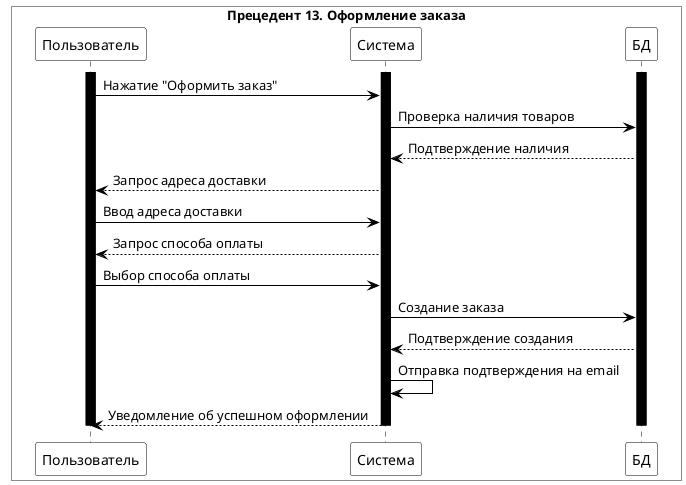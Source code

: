 @startuml
skinparam sequence {
    ArrowColor Black
    ActorBorderColor Black
    LifeLineBorderColor Black
    LifeLineBackgroundColor Black
    ParticipantBorderColor Black
    ParticipantBackgroundColor White
    ParticipantFontColor Black
}

skinparam ParticipantPadding 20
skinparam BoxPadding 10

box "Прецедент 13. Оформление заказа" #White
participant "Пользователь" as User #White
participant "Система" as System #White
participant "БД" as DB #White
end box

activate User #Black
activate System #Black
activate DB #Black

User -> System: Нажатие "Оформить заказ"
System -> DB: Проверка наличия товаров
DB --> System: Подтверждение наличия
System --> User: Запрос адреса доставки
User -> System: Ввод адреса доставки
System --> User: Запрос способа оплаты
User -> System: Выбор способа оплаты
System -> DB: Создание заказа
DB --> System: Подтверждение создания
System -> System: Отправка подтверждения на email
System --> User: Уведомление об успешном оформлении

deactivate DB
deactivate System
deactivate User

@enduml

